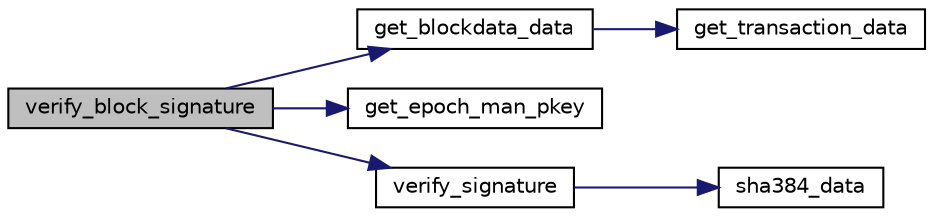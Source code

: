 digraph "verify_block_signature"
{
 // LATEX_PDF_SIZE
  edge [fontname="Helvetica",fontsize="10",labelfontname="Helvetica",labelfontsize="10"];
  node [fontname="Helvetica",fontsize="10",shape=record];
  rankdir="LR";
  Node1 [label="verify_block_signature",height=0.2,width=0.4,color="black", fillcolor="grey75", style="filled", fontcolor="black",tooltip="Verifies if a block signature is valid."];
  Node1 -> Node2 [color="midnightblue",fontsize="10",style="solid",fontname="Helvetica"];
  Node2 [label="get_blockdata_data",height=0.2,width=0.4,color="black", fillcolor="white", style="filled",URL="$block_8h.html#af656af2c0f2bf2ea38d4fba26b50f5d6",tooltip="Get the blockdata data object."];
  Node2 -> Node3 [color="midnightblue",fontsize="10",style="solid",fontname="Helvetica"];
  Node3 [label="get_transaction_data",height=0.2,width=0.4,color="black", fillcolor="white", style="filled",URL="$transaction_8h.html#a16588449d977a2d5052be7b3639768a8",tooltip=" "];
  Node1 -> Node4 [color="midnightblue",fontsize="10",style="solid",fontname="Helvetica"];
  Node4 [label="get_epoch_man_pkey",height=0.2,width=0.4,color="black", fillcolor="white", style="filled",URL="$epoch__man_8h.html#a600e69b60a52aa9e5976546b39ff2fab",tooltip="Give the pkey of the creator of a block."];
  Node1 -> Node5 [color="midnightblue",fontsize="10",style="solid",fontname="Helvetica"];
  Node5 [label="verify_signature",height=0.2,width=0.4,color="black", fillcolor="white", style="filled",URL="$signature_8c.html#abb24ef32c40711494e34d7639e64f8a3",tooltip="Verifies if SHA384(data) == decrypt(signature,pub_key)"];
  Node5 -> Node6 [color="midnightblue",fontsize="10",style="solid",fontname="Helvetica"];
  Node6 [label="sha384_data",height=0.2,width=0.4,color="black", fillcolor="white", style="filled",URL="$hash_8h.html#a67d06acefe39c395887f87d76bed5ba3",tooltip="Apply the SHA384 algorithm on a 'data' of size 'len_data'."];
}
